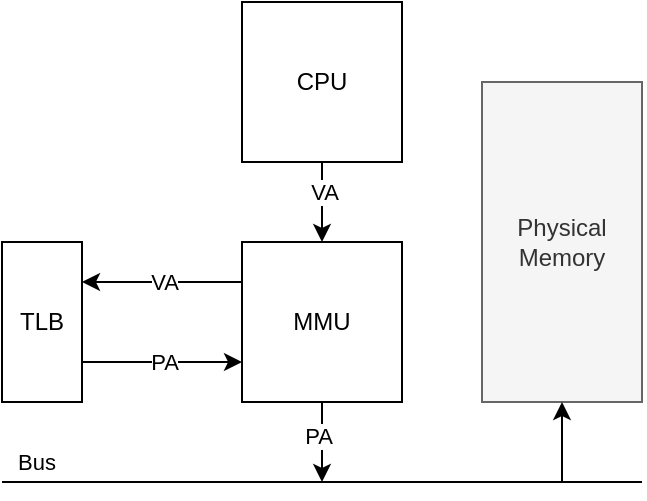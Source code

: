 <mxfile version="24.7.5">
  <diagram name="Page-1" id="BMGfN2AleFAIXJmAKwSa">
    <mxGraphModel dx="830" dy="478" grid="1" gridSize="10" guides="1" tooltips="1" connect="1" arrows="1" fold="1" page="1" pageScale="1" pageWidth="850" pageHeight="1100" math="0" shadow="0">
      <root>
        <mxCell id="0" />
        <mxCell id="1" parent="0" />
        <mxCell id="7DNX9mUS8PTIvB81spnc-11" style="edgeStyle=orthogonalEdgeStyle;rounded=0;orthogonalLoop=1;jettySize=auto;html=1;exitX=0.5;exitY=1;exitDx=0;exitDy=0;entryX=0.5;entryY=0;entryDx=0;entryDy=0;" edge="1" parent="1" source="G2gZIB6v_dK4ySC1F2k1-1" target="G2gZIB6v_dK4ySC1F2k1-5">
          <mxGeometry relative="1" as="geometry" />
        </mxCell>
        <mxCell id="7DNX9mUS8PTIvB81spnc-12" value="VA" style="edgeLabel;html=1;align=center;verticalAlign=middle;resizable=0;points=[];" vertex="1" connectable="0" parent="7DNX9mUS8PTIvB81spnc-11">
          <mxGeometry x="-0.25" y="1" relative="1" as="geometry">
            <mxPoint as="offset" />
          </mxGeometry>
        </mxCell>
        <mxCell id="G2gZIB6v_dK4ySC1F2k1-1" value="CPU" style="rounded=0;whiteSpace=wrap;html=1;" parent="1" vertex="1">
          <mxGeometry x="480" y="400" width="80" height="80" as="geometry" />
        </mxCell>
        <mxCell id="7DNX9mUS8PTIvB81spnc-5" style="edgeStyle=orthogonalEdgeStyle;rounded=0;orthogonalLoop=1;jettySize=auto;html=1;exitX=0;exitY=0.25;exitDx=0;exitDy=0;entryX=1;entryY=0.25;entryDx=0;entryDy=0;" edge="1" parent="1" source="G2gZIB6v_dK4ySC1F2k1-5" target="G2gZIB6v_dK4ySC1F2k1-6">
          <mxGeometry relative="1" as="geometry" />
        </mxCell>
        <mxCell id="7DNX9mUS8PTIvB81spnc-6" value="VA" style="edgeLabel;html=1;align=center;verticalAlign=middle;resizable=0;points=[];" vertex="1" connectable="0" parent="7DNX9mUS8PTIvB81spnc-5">
          <mxGeometry x="0.242" y="-2" relative="1" as="geometry">
            <mxPoint x="10" y="2" as="offset" />
          </mxGeometry>
        </mxCell>
        <mxCell id="7DNX9mUS8PTIvB81spnc-13" style="edgeStyle=orthogonalEdgeStyle;rounded=0;orthogonalLoop=1;jettySize=auto;html=1;exitX=0.5;exitY=1;exitDx=0;exitDy=0;" edge="1" parent="1" source="G2gZIB6v_dK4ySC1F2k1-5">
          <mxGeometry relative="1" as="geometry">
            <mxPoint x="520" y="640" as="targetPoint" />
          </mxGeometry>
        </mxCell>
        <mxCell id="7DNX9mUS8PTIvB81spnc-17" value="PA" style="edgeLabel;html=1;align=center;verticalAlign=middle;resizable=0;points=[];" vertex="1" connectable="0" parent="7DNX9mUS8PTIvB81spnc-13">
          <mxGeometry x="-0.161" y="-2" relative="1" as="geometry">
            <mxPoint as="offset" />
          </mxGeometry>
        </mxCell>
        <mxCell id="G2gZIB6v_dK4ySC1F2k1-5" value="MMU" style="rounded=0;whiteSpace=wrap;html=1;" parent="1" vertex="1">
          <mxGeometry x="480" y="520" width="80" height="80" as="geometry" />
        </mxCell>
        <mxCell id="7DNX9mUS8PTIvB81spnc-7" style="edgeStyle=orthogonalEdgeStyle;rounded=0;orthogonalLoop=1;jettySize=auto;html=1;exitX=1;exitY=0.75;exitDx=0;exitDy=0;entryX=0;entryY=0.75;entryDx=0;entryDy=0;" edge="1" parent="1">
          <mxGeometry relative="1" as="geometry">
            <mxPoint x="400" y="580" as="sourcePoint" />
            <mxPoint x="480" y="580" as="targetPoint" />
          </mxGeometry>
        </mxCell>
        <mxCell id="7DNX9mUS8PTIvB81spnc-9" value="PA" style="edgeLabel;html=1;align=center;verticalAlign=middle;resizable=0;points=[];" vertex="1" connectable="0" parent="7DNX9mUS8PTIvB81spnc-7">
          <mxGeometry x="0.333" relative="1" as="geometry">
            <mxPoint x="-13" as="offset" />
          </mxGeometry>
        </mxCell>
        <mxCell id="G2gZIB6v_dK4ySC1F2k1-6" value="TLB" style="rounded=0;whiteSpace=wrap;html=1;" parent="1" vertex="1">
          <mxGeometry x="360" y="520" width="40" height="80" as="geometry" />
        </mxCell>
        <mxCell id="G2gZIB6v_dK4ySC1F2k1-10" value="Physical&lt;div&gt;Memory&lt;/div&gt;" style="rounded=0;whiteSpace=wrap;html=1;fillColor=#f5f5f5;fontColor=#333333;strokeColor=#666666;" parent="1" vertex="1">
          <mxGeometry x="600" y="440" width="80" height="160" as="geometry" />
        </mxCell>
        <mxCell id="7DNX9mUS8PTIvB81spnc-14" value="" style="endArrow=none;html=1;rounded=0;" edge="1" parent="1">
          <mxGeometry width="50" height="50" relative="1" as="geometry">
            <mxPoint x="360" y="640" as="sourcePoint" />
            <mxPoint x="680" y="640" as="targetPoint" />
          </mxGeometry>
        </mxCell>
        <mxCell id="7DNX9mUS8PTIvB81spnc-16" value="Bus" style="edgeLabel;html=1;align=center;verticalAlign=middle;resizable=0;points=[];" vertex="1" connectable="0" parent="7DNX9mUS8PTIvB81spnc-14">
          <mxGeometry x="-0.852" relative="1" as="geometry">
            <mxPoint x="-7" y="-10" as="offset" />
          </mxGeometry>
        </mxCell>
        <mxCell id="7DNX9mUS8PTIvB81spnc-15" value="" style="endArrow=classic;html=1;rounded=0;entryX=0.5;entryY=1;entryDx=0;entryDy=0;startArrow=none;startFill=0;endFill=1;" edge="1" parent="1" target="G2gZIB6v_dK4ySC1F2k1-10">
          <mxGeometry width="50" height="50" relative="1" as="geometry">
            <mxPoint x="640" y="640" as="sourcePoint" />
            <mxPoint x="580" y="560" as="targetPoint" />
          </mxGeometry>
        </mxCell>
      </root>
    </mxGraphModel>
  </diagram>
</mxfile>
